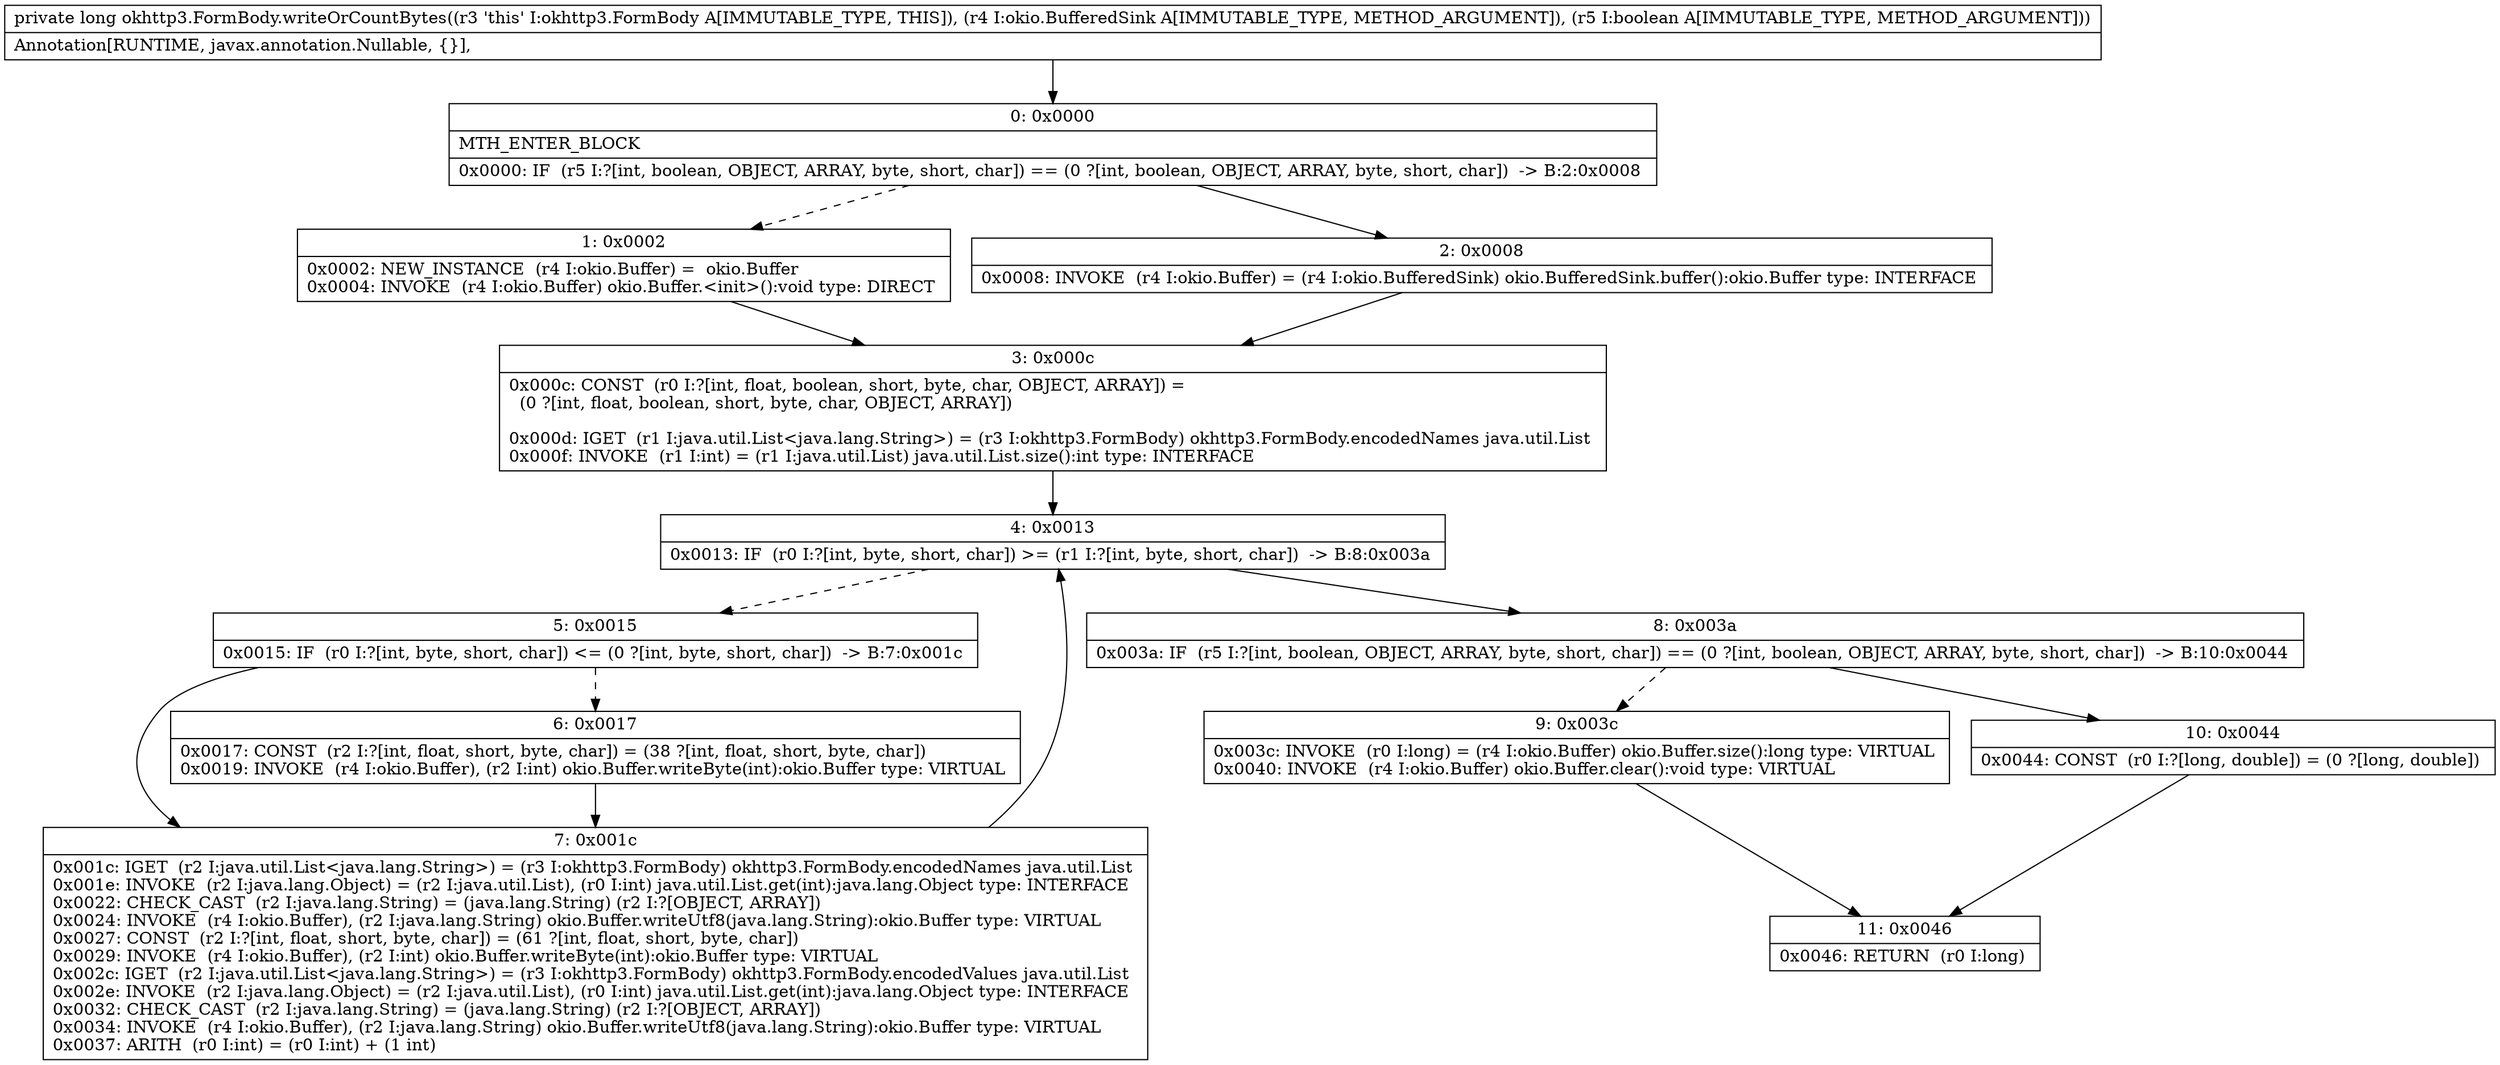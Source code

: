 digraph "CFG forokhttp3.FormBody.writeOrCountBytes(Lokio\/BufferedSink;Z)J" {
Node_0 [shape=record,label="{0\:\ 0x0000|MTH_ENTER_BLOCK\l|0x0000: IF  (r5 I:?[int, boolean, OBJECT, ARRAY, byte, short, char]) == (0 ?[int, boolean, OBJECT, ARRAY, byte, short, char])  \-\> B:2:0x0008 \l}"];
Node_1 [shape=record,label="{1\:\ 0x0002|0x0002: NEW_INSTANCE  (r4 I:okio.Buffer) =  okio.Buffer \l0x0004: INVOKE  (r4 I:okio.Buffer) okio.Buffer.\<init\>():void type: DIRECT \l}"];
Node_2 [shape=record,label="{2\:\ 0x0008|0x0008: INVOKE  (r4 I:okio.Buffer) = (r4 I:okio.BufferedSink) okio.BufferedSink.buffer():okio.Buffer type: INTERFACE \l}"];
Node_3 [shape=record,label="{3\:\ 0x000c|0x000c: CONST  (r0 I:?[int, float, boolean, short, byte, char, OBJECT, ARRAY]) = \l  (0 ?[int, float, boolean, short, byte, char, OBJECT, ARRAY])\l \l0x000d: IGET  (r1 I:java.util.List\<java.lang.String\>) = (r3 I:okhttp3.FormBody) okhttp3.FormBody.encodedNames java.util.List \l0x000f: INVOKE  (r1 I:int) = (r1 I:java.util.List) java.util.List.size():int type: INTERFACE \l}"];
Node_4 [shape=record,label="{4\:\ 0x0013|0x0013: IF  (r0 I:?[int, byte, short, char]) \>= (r1 I:?[int, byte, short, char])  \-\> B:8:0x003a \l}"];
Node_5 [shape=record,label="{5\:\ 0x0015|0x0015: IF  (r0 I:?[int, byte, short, char]) \<= (0 ?[int, byte, short, char])  \-\> B:7:0x001c \l}"];
Node_6 [shape=record,label="{6\:\ 0x0017|0x0017: CONST  (r2 I:?[int, float, short, byte, char]) = (38 ?[int, float, short, byte, char]) \l0x0019: INVOKE  (r4 I:okio.Buffer), (r2 I:int) okio.Buffer.writeByte(int):okio.Buffer type: VIRTUAL \l}"];
Node_7 [shape=record,label="{7\:\ 0x001c|0x001c: IGET  (r2 I:java.util.List\<java.lang.String\>) = (r3 I:okhttp3.FormBody) okhttp3.FormBody.encodedNames java.util.List \l0x001e: INVOKE  (r2 I:java.lang.Object) = (r2 I:java.util.List), (r0 I:int) java.util.List.get(int):java.lang.Object type: INTERFACE \l0x0022: CHECK_CAST  (r2 I:java.lang.String) = (java.lang.String) (r2 I:?[OBJECT, ARRAY]) \l0x0024: INVOKE  (r4 I:okio.Buffer), (r2 I:java.lang.String) okio.Buffer.writeUtf8(java.lang.String):okio.Buffer type: VIRTUAL \l0x0027: CONST  (r2 I:?[int, float, short, byte, char]) = (61 ?[int, float, short, byte, char]) \l0x0029: INVOKE  (r4 I:okio.Buffer), (r2 I:int) okio.Buffer.writeByte(int):okio.Buffer type: VIRTUAL \l0x002c: IGET  (r2 I:java.util.List\<java.lang.String\>) = (r3 I:okhttp3.FormBody) okhttp3.FormBody.encodedValues java.util.List \l0x002e: INVOKE  (r2 I:java.lang.Object) = (r2 I:java.util.List), (r0 I:int) java.util.List.get(int):java.lang.Object type: INTERFACE \l0x0032: CHECK_CAST  (r2 I:java.lang.String) = (java.lang.String) (r2 I:?[OBJECT, ARRAY]) \l0x0034: INVOKE  (r4 I:okio.Buffer), (r2 I:java.lang.String) okio.Buffer.writeUtf8(java.lang.String):okio.Buffer type: VIRTUAL \l0x0037: ARITH  (r0 I:int) = (r0 I:int) + (1 int) \l}"];
Node_8 [shape=record,label="{8\:\ 0x003a|0x003a: IF  (r5 I:?[int, boolean, OBJECT, ARRAY, byte, short, char]) == (0 ?[int, boolean, OBJECT, ARRAY, byte, short, char])  \-\> B:10:0x0044 \l}"];
Node_9 [shape=record,label="{9\:\ 0x003c|0x003c: INVOKE  (r0 I:long) = (r4 I:okio.Buffer) okio.Buffer.size():long type: VIRTUAL \l0x0040: INVOKE  (r4 I:okio.Buffer) okio.Buffer.clear():void type: VIRTUAL \l}"];
Node_10 [shape=record,label="{10\:\ 0x0044|0x0044: CONST  (r0 I:?[long, double]) = (0 ?[long, double]) \l}"];
Node_11 [shape=record,label="{11\:\ 0x0046|0x0046: RETURN  (r0 I:long) \l}"];
MethodNode[shape=record,label="{private long okhttp3.FormBody.writeOrCountBytes((r3 'this' I:okhttp3.FormBody A[IMMUTABLE_TYPE, THIS]), (r4 I:okio.BufferedSink A[IMMUTABLE_TYPE, METHOD_ARGUMENT]), (r5 I:boolean A[IMMUTABLE_TYPE, METHOD_ARGUMENT]))  | Annotation[RUNTIME, javax.annotation.Nullable, \{\}], \l}"];
MethodNode -> Node_0;
Node_0 -> Node_1[style=dashed];
Node_0 -> Node_2;
Node_1 -> Node_3;
Node_2 -> Node_3;
Node_3 -> Node_4;
Node_4 -> Node_5[style=dashed];
Node_4 -> Node_8;
Node_5 -> Node_6[style=dashed];
Node_5 -> Node_7;
Node_6 -> Node_7;
Node_7 -> Node_4;
Node_8 -> Node_9[style=dashed];
Node_8 -> Node_10;
Node_9 -> Node_11;
Node_10 -> Node_11;
}

